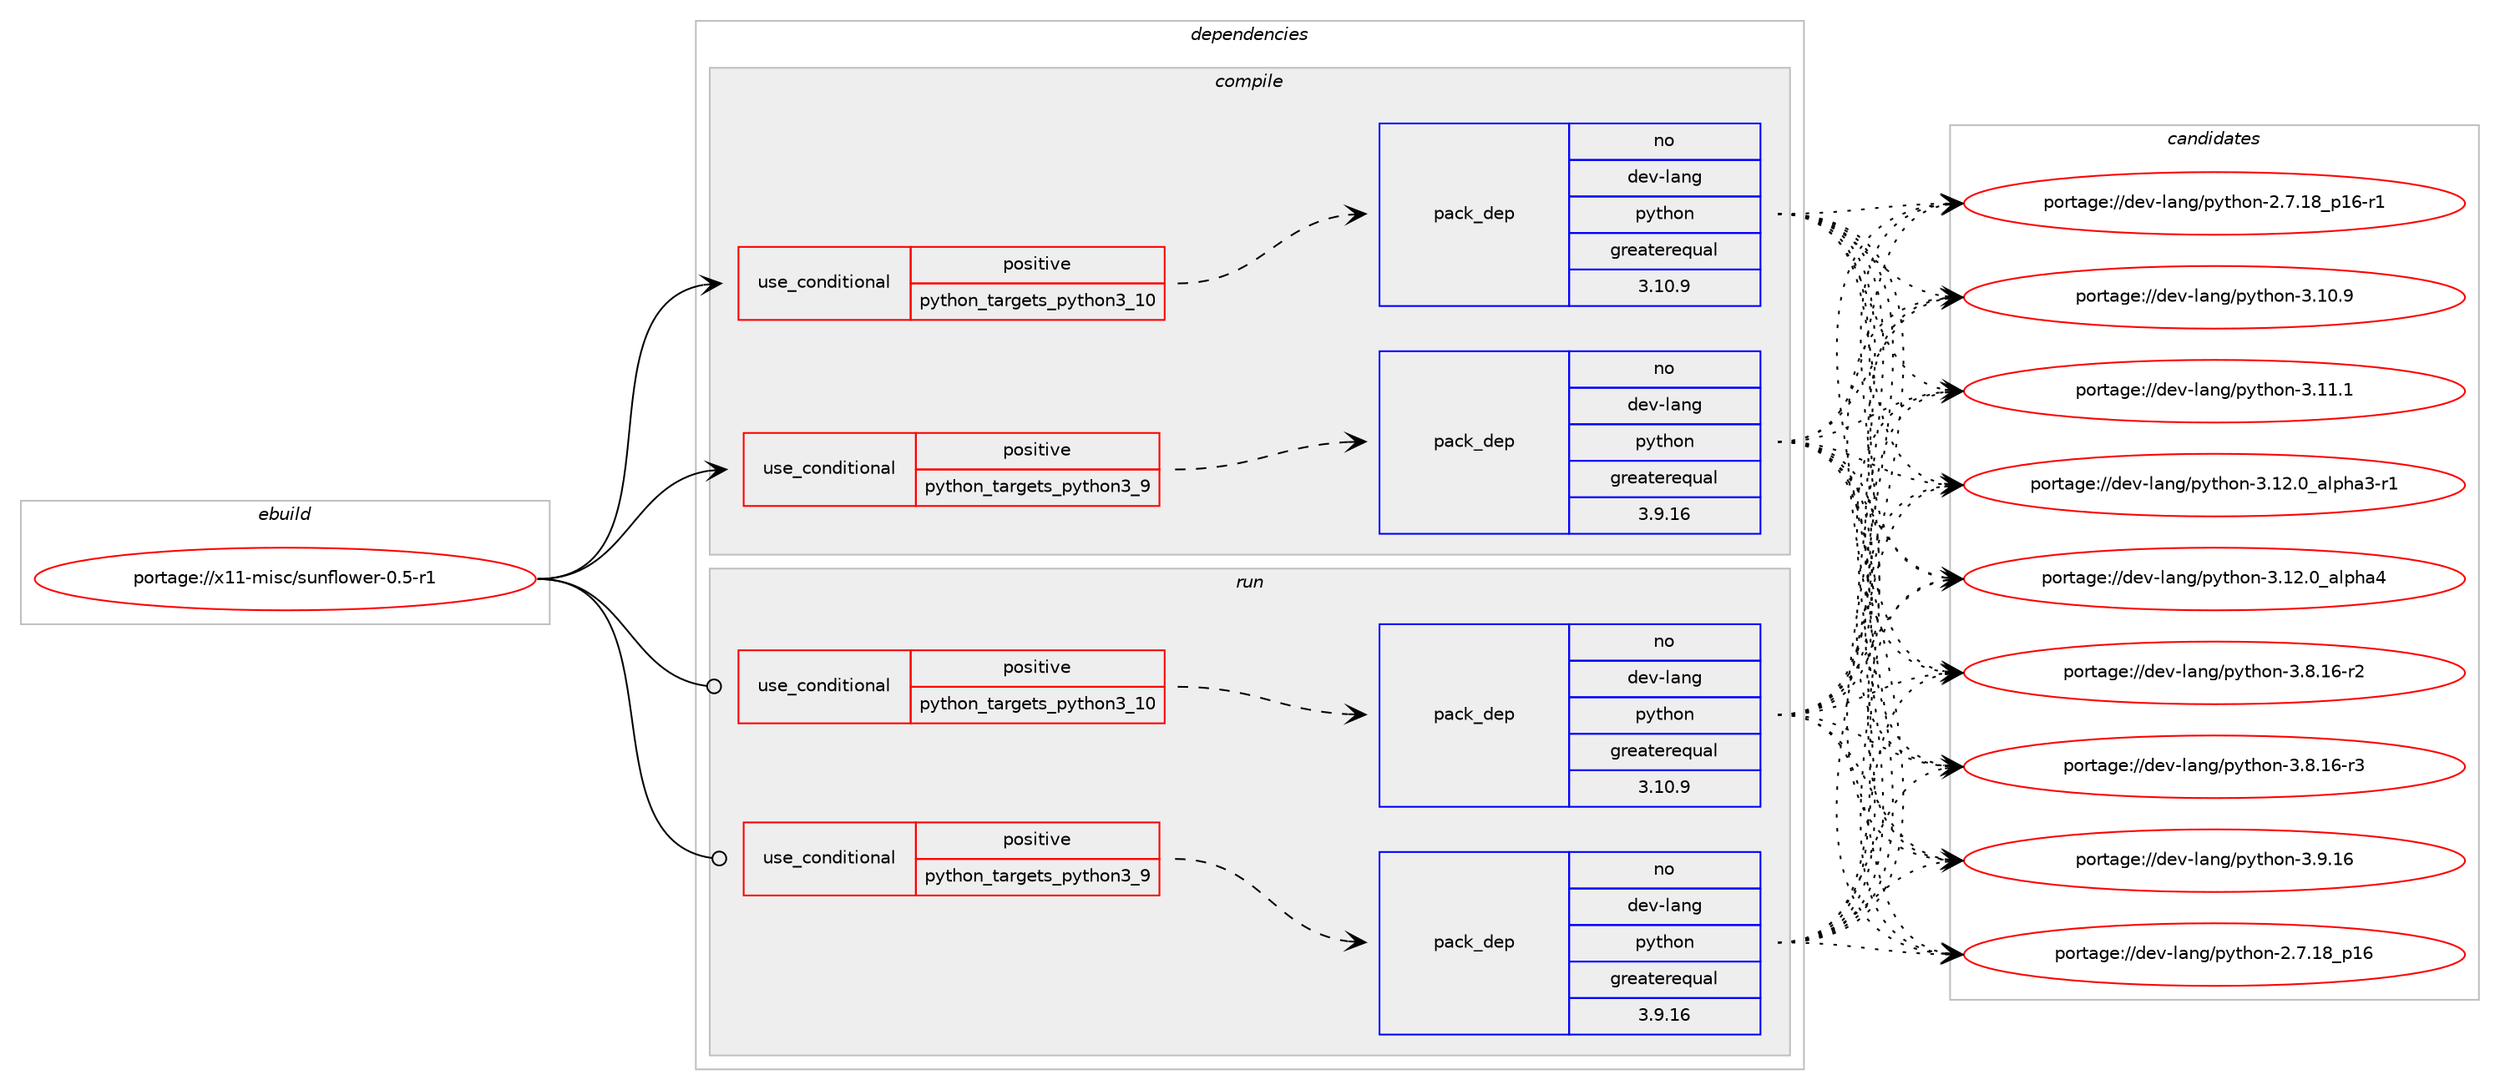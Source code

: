 digraph prolog {

# *************
# Graph options
# *************

newrank=true;
concentrate=true;
compound=true;
graph [rankdir=LR,fontname=Helvetica,fontsize=10,ranksep=1.5];#, ranksep=2.5, nodesep=0.2];
edge  [arrowhead=vee];
node  [fontname=Helvetica,fontsize=10];

# **********
# The ebuild
# **********

subgraph cluster_leftcol {
color=gray;
rank=same;
label=<<i>ebuild</i>>;
id [label="portage://x11-misc/sunflower-0.5-r1", color=red, width=4, href="../x11-misc/sunflower-0.5-r1.svg"];
}

# ****************
# The dependencies
# ****************

subgraph cluster_midcol {
color=gray;
label=<<i>dependencies</i>>;
subgraph cluster_compile {
fillcolor="#eeeeee";
style=filled;
label=<<i>compile</i>>;
subgraph cond6699 {
dependency10806 [label=<<TABLE BORDER="0" CELLBORDER="1" CELLSPACING="0" CELLPADDING="4"><TR><TD ROWSPAN="3" CELLPADDING="10">use_conditional</TD></TR><TR><TD>positive</TD></TR><TR><TD>python_targets_python3_10</TD></TR></TABLE>>, shape=none, color=red];
subgraph pack3979 {
dependency10807 [label=<<TABLE BORDER="0" CELLBORDER="1" CELLSPACING="0" CELLPADDING="4" WIDTH="220"><TR><TD ROWSPAN="6" CELLPADDING="30">pack_dep</TD></TR><TR><TD WIDTH="110">no</TD></TR><TR><TD>dev-lang</TD></TR><TR><TD>python</TD></TR><TR><TD>greaterequal</TD></TR><TR><TD>3.10.9</TD></TR></TABLE>>, shape=none, color=blue];
}
dependency10806:e -> dependency10807:w [weight=20,style="dashed",arrowhead="vee"];
}
id:e -> dependency10806:w [weight=20,style="solid",arrowhead="vee"];
subgraph cond6700 {
dependency10808 [label=<<TABLE BORDER="0" CELLBORDER="1" CELLSPACING="0" CELLPADDING="4"><TR><TD ROWSPAN="3" CELLPADDING="10">use_conditional</TD></TR><TR><TD>positive</TD></TR><TR><TD>python_targets_python3_9</TD></TR></TABLE>>, shape=none, color=red];
subgraph pack3980 {
dependency10809 [label=<<TABLE BORDER="0" CELLBORDER="1" CELLSPACING="0" CELLPADDING="4" WIDTH="220"><TR><TD ROWSPAN="6" CELLPADDING="30">pack_dep</TD></TR><TR><TD WIDTH="110">no</TD></TR><TR><TD>dev-lang</TD></TR><TR><TD>python</TD></TR><TR><TD>greaterequal</TD></TR><TR><TD>3.9.16</TD></TR></TABLE>>, shape=none, color=blue];
}
dependency10808:e -> dependency10809:w [weight=20,style="dashed",arrowhead="vee"];
}
id:e -> dependency10808:w [weight=20,style="solid",arrowhead="vee"];
# *** BEGIN UNKNOWN DEPENDENCY TYPE (TODO) ***
# id -> package_dependency(portage://x11-misc/sunflower-0.5-r1,install,no,dev-python,chardet,none,[,,],[],[use(optenable(python_targets_python3_9),negative),use(optenable(python_targets_python3_10),negative)])
# *** END UNKNOWN DEPENDENCY TYPE (TODO) ***

# *** BEGIN UNKNOWN DEPENDENCY TYPE (TODO) ***
# id -> package_dependency(portage://x11-misc/sunflower-0.5-r1,install,no,dev-python,pygobject,none,[,,],[slot(3)],[use(optenable(python_targets_python3_9),negative),use(optenable(python_targets_python3_10),negative)])
# *** END UNKNOWN DEPENDENCY TYPE (TODO) ***

}
subgraph cluster_compileandrun {
fillcolor="#eeeeee";
style=filled;
label=<<i>compile and run</i>>;
}
subgraph cluster_run {
fillcolor="#eeeeee";
style=filled;
label=<<i>run</i>>;
subgraph cond6701 {
dependency10810 [label=<<TABLE BORDER="0" CELLBORDER="1" CELLSPACING="0" CELLPADDING="4"><TR><TD ROWSPAN="3" CELLPADDING="10">use_conditional</TD></TR><TR><TD>positive</TD></TR><TR><TD>python_targets_python3_10</TD></TR></TABLE>>, shape=none, color=red];
subgraph pack3981 {
dependency10811 [label=<<TABLE BORDER="0" CELLBORDER="1" CELLSPACING="0" CELLPADDING="4" WIDTH="220"><TR><TD ROWSPAN="6" CELLPADDING="30">pack_dep</TD></TR><TR><TD WIDTH="110">no</TD></TR><TR><TD>dev-lang</TD></TR><TR><TD>python</TD></TR><TR><TD>greaterequal</TD></TR><TR><TD>3.10.9</TD></TR></TABLE>>, shape=none, color=blue];
}
dependency10810:e -> dependency10811:w [weight=20,style="dashed",arrowhead="vee"];
}
id:e -> dependency10810:w [weight=20,style="solid",arrowhead="odot"];
subgraph cond6702 {
dependency10812 [label=<<TABLE BORDER="0" CELLBORDER="1" CELLSPACING="0" CELLPADDING="4"><TR><TD ROWSPAN="3" CELLPADDING="10">use_conditional</TD></TR><TR><TD>positive</TD></TR><TR><TD>python_targets_python3_9</TD></TR></TABLE>>, shape=none, color=red];
subgraph pack3982 {
dependency10813 [label=<<TABLE BORDER="0" CELLBORDER="1" CELLSPACING="0" CELLPADDING="4" WIDTH="220"><TR><TD ROWSPAN="6" CELLPADDING="30">pack_dep</TD></TR><TR><TD WIDTH="110">no</TD></TR><TR><TD>dev-lang</TD></TR><TR><TD>python</TD></TR><TR><TD>greaterequal</TD></TR><TR><TD>3.9.16</TD></TR></TABLE>>, shape=none, color=blue];
}
dependency10812:e -> dependency10813:w [weight=20,style="dashed",arrowhead="vee"];
}
id:e -> dependency10812:w [weight=20,style="solid",arrowhead="odot"];
# *** BEGIN UNKNOWN DEPENDENCY TYPE (TODO) ***
# id -> package_dependency(portage://x11-misc/sunflower-0.5-r1,run,no,dev-python,chardet,none,[,,],[],[use(optenable(python_targets_python3_9),negative),use(optenable(python_targets_python3_10),negative)])
# *** END UNKNOWN DEPENDENCY TYPE (TODO) ***

# *** BEGIN UNKNOWN DEPENDENCY TYPE (TODO) ***
# id -> package_dependency(portage://x11-misc/sunflower-0.5-r1,run,no,dev-python,pycairo,none,[,,],[],[use(optenable(python_targets_python3_9),negative),use(optenable(python_targets_python3_10),negative)])
# *** END UNKNOWN DEPENDENCY TYPE (TODO) ***

# *** BEGIN UNKNOWN DEPENDENCY TYPE (TODO) ***
# id -> package_dependency(portage://x11-misc/sunflower-0.5-r1,run,no,dev-python,pygobject,none,[,,],[slot(3)],[use(optenable(python_targets_python3_9),negative),use(optenable(python_targets_python3_10),negative)])
# *** END UNKNOWN DEPENDENCY TYPE (TODO) ***

# *** BEGIN UNKNOWN DEPENDENCY TYPE (TODO) ***
# id -> package_dependency(portage://x11-misc/sunflower-0.5-r1,run,no,x11-libs,vte,none,[,,],[],[])
# *** END UNKNOWN DEPENDENCY TYPE (TODO) ***

}
}

# **************
# The candidates
# **************

subgraph cluster_choices {
rank=same;
color=gray;
label=<<i>candidates</i>>;

subgraph choice3979 {
color=black;
nodesep=1;
choice10010111845108971101034711212111610411111045504655464956951124954 [label="portage://dev-lang/python-2.7.18_p16", color=red, width=4,href="../dev-lang/python-2.7.18_p16.svg"];
choice100101118451089711010347112121116104111110455046554649569511249544511449 [label="portage://dev-lang/python-2.7.18_p16-r1", color=red, width=4,href="../dev-lang/python-2.7.18_p16-r1.svg"];
choice10010111845108971101034711212111610411111045514649484657 [label="portage://dev-lang/python-3.10.9", color=red, width=4,href="../dev-lang/python-3.10.9.svg"];
choice10010111845108971101034711212111610411111045514649494649 [label="portage://dev-lang/python-3.11.1", color=red, width=4,href="../dev-lang/python-3.11.1.svg"];
choice10010111845108971101034711212111610411111045514649504648959710811210497514511449 [label="portage://dev-lang/python-3.12.0_alpha3-r1", color=red, width=4,href="../dev-lang/python-3.12.0_alpha3-r1.svg"];
choice1001011184510897110103471121211161041111104551464950464895971081121049752 [label="portage://dev-lang/python-3.12.0_alpha4", color=red, width=4,href="../dev-lang/python-3.12.0_alpha4.svg"];
choice100101118451089711010347112121116104111110455146564649544511450 [label="portage://dev-lang/python-3.8.16-r2", color=red, width=4,href="../dev-lang/python-3.8.16-r2.svg"];
choice100101118451089711010347112121116104111110455146564649544511451 [label="portage://dev-lang/python-3.8.16-r3", color=red, width=4,href="../dev-lang/python-3.8.16-r3.svg"];
choice10010111845108971101034711212111610411111045514657464954 [label="portage://dev-lang/python-3.9.16", color=red, width=4,href="../dev-lang/python-3.9.16.svg"];
dependency10807:e -> choice10010111845108971101034711212111610411111045504655464956951124954:w [style=dotted,weight="100"];
dependency10807:e -> choice100101118451089711010347112121116104111110455046554649569511249544511449:w [style=dotted,weight="100"];
dependency10807:e -> choice10010111845108971101034711212111610411111045514649484657:w [style=dotted,weight="100"];
dependency10807:e -> choice10010111845108971101034711212111610411111045514649494649:w [style=dotted,weight="100"];
dependency10807:e -> choice10010111845108971101034711212111610411111045514649504648959710811210497514511449:w [style=dotted,weight="100"];
dependency10807:e -> choice1001011184510897110103471121211161041111104551464950464895971081121049752:w [style=dotted,weight="100"];
dependency10807:e -> choice100101118451089711010347112121116104111110455146564649544511450:w [style=dotted,weight="100"];
dependency10807:e -> choice100101118451089711010347112121116104111110455146564649544511451:w [style=dotted,weight="100"];
dependency10807:e -> choice10010111845108971101034711212111610411111045514657464954:w [style=dotted,weight="100"];
}
subgraph choice3980 {
color=black;
nodesep=1;
choice10010111845108971101034711212111610411111045504655464956951124954 [label="portage://dev-lang/python-2.7.18_p16", color=red, width=4,href="../dev-lang/python-2.7.18_p16.svg"];
choice100101118451089711010347112121116104111110455046554649569511249544511449 [label="portage://dev-lang/python-2.7.18_p16-r1", color=red, width=4,href="../dev-lang/python-2.7.18_p16-r1.svg"];
choice10010111845108971101034711212111610411111045514649484657 [label="portage://dev-lang/python-3.10.9", color=red, width=4,href="../dev-lang/python-3.10.9.svg"];
choice10010111845108971101034711212111610411111045514649494649 [label="portage://dev-lang/python-3.11.1", color=red, width=4,href="../dev-lang/python-3.11.1.svg"];
choice10010111845108971101034711212111610411111045514649504648959710811210497514511449 [label="portage://dev-lang/python-3.12.0_alpha3-r1", color=red, width=4,href="../dev-lang/python-3.12.0_alpha3-r1.svg"];
choice1001011184510897110103471121211161041111104551464950464895971081121049752 [label="portage://dev-lang/python-3.12.0_alpha4", color=red, width=4,href="../dev-lang/python-3.12.0_alpha4.svg"];
choice100101118451089711010347112121116104111110455146564649544511450 [label="portage://dev-lang/python-3.8.16-r2", color=red, width=4,href="../dev-lang/python-3.8.16-r2.svg"];
choice100101118451089711010347112121116104111110455146564649544511451 [label="portage://dev-lang/python-3.8.16-r3", color=red, width=4,href="../dev-lang/python-3.8.16-r3.svg"];
choice10010111845108971101034711212111610411111045514657464954 [label="portage://dev-lang/python-3.9.16", color=red, width=4,href="../dev-lang/python-3.9.16.svg"];
dependency10809:e -> choice10010111845108971101034711212111610411111045504655464956951124954:w [style=dotted,weight="100"];
dependency10809:e -> choice100101118451089711010347112121116104111110455046554649569511249544511449:w [style=dotted,weight="100"];
dependency10809:e -> choice10010111845108971101034711212111610411111045514649484657:w [style=dotted,weight="100"];
dependency10809:e -> choice10010111845108971101034711212111610411111045514649494649:w [style=dotted,weight="100"];
dependency10809:e -> choice10010111845108971101034711212111610411111045514649504648959710811210497514511449:w [style=dotted,weight="100"];
dependency10809:e -> choice1001011184510897110103471121211161041111104551464950464895971081121049752:w [style=dotted,weight="100"];
dependency10809:e -> choice100101118451089711010347112121116104111110455146564649544511450:w [style=dotted,weight="100"];
dependency10809:e -> choice100101118451089711010347112121116104111110455146564649544511451:w [style=dotted,weight="100"];
dependency10809:e -> choice10010111845108971101034711212111610411111045514657464954:w [style=dotted,weight="100"];
}
subgraph choice3981 {
color=black;
nodesep=1;
choice10010111845108971101034711212111610411111045504655464956951124954 [label="portage://dev-lang/python-2.7.18_p16", color=red, width=4,href="../dev-lang/python-2.7.18_p16.svg"];
choice100101118451089711010347112121116104111110455046554649569511249544511449 [label="portage://dev-lang/python-2.7.18_p16-r1", color=red, width=4,href="../dev-lang/python-2.7.18_p16-r1.svg"];
choice10010111845108971101034711212111610411111045514649484657 [label="portage://dev-lang/python-3.10.9", color=red, width=4,href="../dev-lang/python-3.10.9.svg"];
choice10010111845108971101034711212111610411111045514649494649 [label="portage://dev-lang/python-3.11.1", color=red, width=4,href="../dev-lang/python-3.11.1.svg"];
choice10010111845108971101034711212111610411111045514649504648959710811210497514511449 [label="portage://dev-lang/python-3.12.0_alpha3-r1", color=red, width=4,href="../dev-lang/python-3.12.0_alpha3-r1.svg"];
choice1001011184510897110103471121211161041111104551464950464895971081121049752 [label="portage://dev-lang/python-3.12.0_alpha4", color=red, width=4,href="../dev-lang/python-3.12.0_alpha4.svg"];
choice100101118451089711010347112121116104111110455146564649544511450 [label="portage://dev-lang/python-3.8.16-r2", color=red, width=4,href="../dev-lang/python-3.8.16-r2.svg"];
choice100101118451089711010347112121116104111110455146564649544511451 [label="portage://dev-lang/python-3.8.16-r3", color=red, width=4,href="../dev-lang/python-3.8.16-r3.svg"];
choice10010111845108971101034711212111610411111045514657464954 [label="portage://dev-lang/python-3.9.16", color=red, width=4,href="../dev-lang/python-3.9.16.svg"];
dependency10811:e -> choice10010111845108971101034711212111610411111045504655464956951124954:w [style=dotted,weight="100"];
dependency10811:e -> choice100101118451089711010347112121116104111110455046554649569511249544511449:w [style=dotted,weight="100"];
dependency10811:e -> choice10010111845108971101034711212111610411111045514649484657:w [style=dotted,weight="100"];
dependency10811:e -> choice10010111845108971101034711212111610411111045514649494649:w [style=dotted,weight="100"];
dependency10811:e -> choice10010111845108971101034711212111610411111045514649504648959710811210497514511449:w [style=dotted,weight="100"];
dependency10811:e -> choice1001011184510897110103471121211161041111104551464950464895971081121049752:w [style=dotted,weight="100"];
dependency10811:e -> choice100101118451089711010347112121116104111110455146564649544511450:w [style=dotted,weight="100"];
dependency10811:e -> choice100101118451089711010347112121116104111110455146564649544511451:w [style=dotted,weight="100"];
dependency10811:e -> choice10010111845108971101034711212111610411111045514657464954:w [style=dotted,weight="100"];
}
subgraph choice3982 {
color=black;
nodesep=1;
choice10010111845108971101034711212111610411111045504655464956951124954 [label="portage://dev-lang/python-2.7.18_p16", color=red, width=4,href="../dev-lang/python-2.7.18_p16.svg"];
choice100101118451089711010347112121116104111110455046554649569511249544511449 [label="portage://dev-lang/python-2.7.18_p16-r1", color=red, width=4,href="../dev-lang/python-2.7.18_p16-r1.svg"];
choice10010111845108971101034711212111610411111045514649484657 [label="portage://dev-lang/python-3.10.9", color=red, width=4,href="../dev-lang/python-3.10.9.svg"];
choice10010111845108971101034711212111610411111045514649494649 [label="portage://dev-lang/python-3.11.1", color=red, width=4,href="../dev-lang/python-3.11.1.svg"];
choice10010111845108971101034711212111610411111045514649504648959710811210497514511449 [label="portage://dev-lang/python-3.12.0_alpha3-r1", color=red, width=4,href="../dev-lang/python-3.12.0_alpha3-r1.svg"];
choice1001011184510897110103471121211161041111104551464950464895971081121049752 [label="portage://dev-lang/python-3.12.0_alpha4", color=red, width=4,href="../dev-lang/python-3.12.0_alpha4.svg"];
choice100101118451089711010347112121116104111110455146564649544511450 [label="portage://dev-lang/python-3.8.16-r2", color=red, width=4,href="../dev-lang/python-3.8.16-r2.svg"];
choice100101118451089711010347112121116104111110455146564649544511451 [label="portage://dev-lang/python-3.8.16-r3", color=red, width=4,href="../dev-lang/python-3.8.16-r3.svg"];
choice10010111845108971101034711212111610411111045514657464954 [label="portage://dev-lang/python-3.9.16", color=red, width=4,href="../dev-lang/python-3.9.16.svg"];
dependency10813:e -> choice10010111845108971101034711212111610411111045504655464956951124954:w [style=dotted,weight="100"];
dependency10813:e -> choice100101118451089711010347112121116104111110455046554649569511249544511449:w [style=dotted,weight="100"];
dependency10813:e -> choice10010111845108971101034711212111610411111045514649484657:w [style=dotted,weight="100"];
dependency10813:e -> choice10010111845108971101034711212111610411111045514649494649:w [style=dotted,weight="100"];
dependency10813:e -> choice10010111845108971101034711212111610411111045514649504648959710811210497514511449:w [style=dotted,weight="100"];
dependency10813:e -> choice1001011184510897110103471121211161041111104551464950464895971081121049752:w [style=dotted,weight="100"];
dependency10813:e -> choice100101118451089711010347112121116104111110455146564649544511450:w [style=dotted,weight="100"];
dependency10813:e -> choice100101118451089711010347112121116104111110455146564649544511451:w [style=dotted,weight="100"];
dependency10813:e -> choice10010111845108971101034711212111610411111045514657464954:w [style=dotted,weight="100"];
}
}

}
